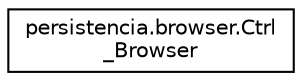 digraph "Graphical Class Hierarchy"
{
  edge [fontname="Helvetica",fontsize="10",labelfontname="Helvetica",labelfontsize="10"];
  node [fontname="Helvetica",fontsize="10",shape=record];
  rankdir="LR";
  Node0 [label="persistencia.browser.Ctrl\l_Browser",height=0.2,width=0.4,color="black", fillcolor="white", style="filled",URL="$classpersistencia_1_1browser_1_1Ctrl__Browser.html",tooltip="Classe Ctrl_Browser. "];
}
